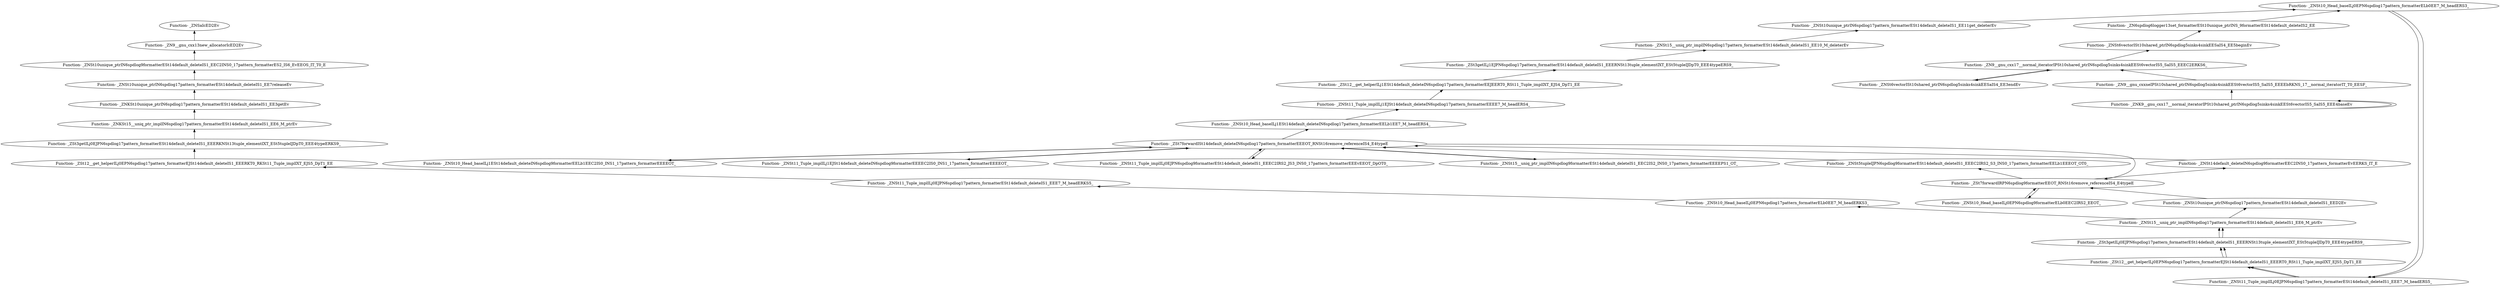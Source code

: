 digraph {
	"Function- _ZNK9__gnu_cxx17__normal_iteratorIPSt10shared_ptrIN6spdlog5sinks4sinkEESt6vectorIS5_SaIS5_EEE4baseEv"
	"Function- _ZNK9__gnu_cxx17__normal_iteratorIPSt10shared_ptrIN6spdlog5sinks4sinkEESt6vectorIS5_SaIS5_EEE4baseEv"
	"Function- _ZNK9__gnu_cxx17__normal_iteratorIPSt10shared_ptrIN6spdlog5sinks4sinkEESt6vectorIS5_SaIS5_EEE4baseEv" -> "Function- _ZNK9__gnu_cxx17__normal_iteratorIPSt10shared_ptrIN6spdlog5sinks4sinkEESt6vectorIS5_SaIS5_EEE4baseEv" [dir=back]
	"Function- _ZN9__gnu_cxxneIPSt10shared_ptrIN6spdlog5sinks4sinkEESt6vectorIS5_SaIS5_EEEEbRKNS_17__normal_iteratorIT_T0_EESF_"
	"Function- _ZN9__gnu_cxxneIPSt10shared_ptrIN6spdlog5sinks4sinkEESt6vectorIS5_SaIS5_EEEEbRKNS_17__normal_iteratorIT_T0_EESF_" -> "Function- _ZNK9__gnu_cxx17__normal_iteratorIPSt10shared_ptrIN6spdlog5sinks4sinkEESt6vectorIS5_SaIS5_EEE4baseEv" [dir=back]
	"Function- _ZN9__gnu_cxx17__normal_iteratorIPSt10shared_ptrIN6spdlog5sinks4sinkEESt6vectorIS5_SaIS5_EEEC2ERKS6_"
	"Function- _ZN9__gnu_cxx17__normal_iteratorIPSt10shared_ptrIN6spdlog5sinks4sinkEESt6vectorIS5_SaIS5_EEEC2ERKS6_" -> "Function- _ZN9__gnu_cxxneIPSt10shared_ptrIN6spdlog5sinks4sinkEESt6vectorIS5_SaIS5_EEEEbRKNS_17__normal_iteratorIT_T0_EESF_" [dir=back]
	"Function- _ZNSt6vectorISt10shared_ptrIN6spdlog5sinks4sinkEESaIS4_EE3endEv"
	"Function- _ZNSt6vectorISt10shared_ptrIN6spdlog5sinks4sinkEESaIS4_EE3endEv" -> "Function- _ZN9__gnu_cxx17__normal_iteratorIPSt10shared_ptrIN6spdlog5sinks4sinkEESt6vectorIS5_SaIS5_EEEC2ERKS6_" [dir=back]
	"Function- _ZN9__gnu_cxx17__normal_iteratorIPSt10shared_ptrIN6spdlog5sinks4sinkEESt6vectorIS5_SaIS5_EEEC2ERKS6_"
	"Function- _ZN9__gnu_cxx17__normal_iteratorIPSt10shared_ptrIN6spdlog5sinks4sinkEESt6vectorIS5_SaIS5_EEEC2ERKS6_" -> "Function- _ZNSt6vectorISt10shared_ptrIN6spdlog5sinks4sinkEESaIS4_EE3endEv" [dir=back]
	"Function- _ZNSt6vectorISt10shared_ptrIN6spdlog5sinks4sinkEESaIS4_EE5beginEv"
	"Function- _ZNSt6vectorISt10shared_ptrIN6spdlog5sinks4sinkEESaIS4_EE5beginEv" -> "Function- _ZN9__gnu_cxx17__normal_iteratorIPSt10shared_ptrIN6spdlog5sinks4sinkEESt6vectorIS5_SaIS5_EEEC2ERKS6_" [dir=back]
	"Function- _ZN6spdlog6logger13set_formatterESt10unique_ptrINS_9formatterESt14default_deleteIS2_EE"
	"Function- _ZN6spdlog6logger13set_formatterESt10unique_ptrINS_9formatterESt14default_deleteIS2_EE" -> "Function- _ZNSt6vectorISt10shared_ptrIN6spdlog5sinks4sinkEESaIS4_EE5beginEv" [dir=back]
	"Function- _ZNSt10_Head_baseILj0EPN6spdlog17pattern_formatterELb0EE7_M_headERS3_"
	"Function- _ZNSt10_Head_baseILj0EPN6spdlog17pattern_formatterELb0EE7_M_headERS3_" -> "Function- _ZN6spdlog6logger13set_formatterESt10unique_ptrINS_9formatterESt14default_deleteIS2_EE" [dir=back]
	"Function- _ZNSt11_Tuple_implILj0EJPN6spdlog17pattern_formatterESt14default_deleteIS1_EEE7_M_headERS5_"
	"Function- _ZNSt11_Tuple_implILj0EJPN6spdlog17pattern_formatterESt14default_deleteIS1_EEE7_M_headERS5_" -> "Function- _ZNSt10_Head_baseILj0EPN6spdlog17pattern_formatterELb0EE7_M_headERS3_" [dir=back]
	"Function- _ZSt12__get_helperILj0EPN6spdlog17pattern_formatterEJSt14default_deleteIS1_EEERT0_RSt11_Tuple_implIXT_EJS5_DpT1_EE"
	"Function- _ZSt12__get_helperILj0EPN6spdlog17pattern_formatterEJSt14default_deleteIS1_EEERT0_RSt11_Tuple_implIXT_EJS5_DpT1_EE" -> "Function- _ZNSt11_Tuple_implILj0EJPN6spdlog17pattern_formatterESt14default_deleteIS1_EEE7_M_headERS5_" [dir=back]
	"Function- _ZSt3getILj0EJPN6spdlog17pattern_formatterESt14default_deleteIS1_EEERNSt13tuple_elementIXT_ESt5tupleIJDpT0_EEE4typeERS9_"
	"Function- _ZSt3getILj0EJPN6spdlog17pattern_formatterESt14default_deleteIS1_EEERNSt13tuple_elementIXT_ESt5tupleIJDpT0_EEE4typeERS9_" -> "Function- _ZSt12__get_helperILj0EPN6spdlog17pattern_formatterEJSt14default_deleteIS1_EEERT0_RSt11_Tuple_implIXT_EJS5_DpT1_EE" [dir=back]
	"Function- _ZNSt15__uniq_ptr_implIN6spdlog17pattern_formatterESt14default_deleteIS1_EE6_M_ptrEv"
	"Function- _ZNSt15__uniq_ptr_implIN6spdlog17pattern_formatterESt14default_deleteIS1_EE6_M_ptrEv" -> "Function- _ZSt3getILj0EJPN6spdlog17pattern_formatterESt14default_deleteIS1_EEERNSt13tuple_elementIXT_ESt5tupleIJDpT0_EEE4typeERS9_" [dir=back]
	"Function- _ZNSt10unique_ptrIN6spdlog17pattern_formatterESt14default_deleteIS1_EED2Ev"
	"Function- _ZNSt10unique_ptrIN6spdlog17pattern_formatterESt14default_deleteIS1_EED2Ev" -> "Function- _ZNSt15__uniq_ptr_implIN6spdlog17pattern_formatterESt14default_deleteIS1_EE6_M_ptrEv" [dir=back]
	"Function- _ZSt7forwardIRPN6spdlog9formatterEEOT_RNSt16remove_referenceIS4_E4typeE"
	"Function- _ZSt7forwardIRPN6spdlog9formatterEEOT_RNSt16remove_referenceIS4_E4typeE" -> "Function- _ZNSt10unique_ptrIN6spdlog17pattern_formatterESt14default_deleteIS1_EED2Ev" [dir=back]
	"Function- _ZNSt10_Head_baseILj0EPN6spdlog9formatterELb0EEC2IRS2_EEOT_"
	"Function- _ZNSt10_Head_baseILj0EPN6spdlog9formatterELb0EEC2IRS2_EEOT_" -> "Function- _ZSt7forwardIRPN6spdlog9formatterEEOT_RNSt16remove_referenceIS4_E4typeE" [dir=back]
	"Function- _ZSt7forwardIRPN6spdlog9formatterEEOT_RNSt16remove_referenceIS4_E4typeE"
	"Function- _ZSt7forwardIRPN6spdlog9formatterEEOT_RNSt16remove_referenceIS4_E4typeE" -> "Function- _ZNSt10_Head_baseILj0EPN6spdlog9formatterELb0EEC2IRS2_EEOT_" [dir=back]
	"Function- _ZNSt14default_deleteIN6spdlog9formatterEEC2INS0_17pattern_formatterEvEERKS_IT_E"
	"Function- _ZNSt14default_deleteIN6spdlog9formatterEEC2INS0_17pattern_formatterEvEERKS_IT_E" -> "Function- _ZSt7forwardIRPN6spdlog9formatterEEOT_RNSt16remove_referenceIS4_E4typeE" [dir=back]
	"Function- _ZSt7forwardISt14default_deleteIN6spdlog17pattern_formatterEEEOT_RNSt16remove_referenceIS4_E4typeE"
	"Function- _ZSt7forwardISt14default_deleteIN6spdlog17pattern_formatterEEEOT_RNSt16remove_referenceIS4_E4typeE" -> "Function- _ZNSt14default_deleteIN6spdlog9formatterEEC2INS0_17pattern_formatterEvEERKS_IT_E" [dir=back]
	"Function- _ZNSt10_Head_baseILj1ESt14default_deleteIN6spdlog9formatterEELb1EEC2IS0_INS1_17pattern_formatterEEEEOT_"
	"Function- _ZNSt10_Head_baseILj1ESt14default_deleteIN6spdlog9formatterEELb1EEC2IS0_INS1_17pattern_formatterEEEEOT_" -> "Function- _ZSt7forwardISt14default_deleteIN6spdlog17pattern_formatterEEEOT_RNSt16remove_referenceIS4_E4typeE" [dir=back]
	"Function- _ZSt7forwardISt14default_deleteIN6spdlog17pattern_formatterEEEOT_RNSt16remove_referenceIS4_E4typeE"
	"Function- _ZSt7forwardISt14default_deleteIN6spdlog17pattern_formatterEEEOT_RNSt16remove_referenceIS4_E4typeE" -> "Function- _ZNSt10_Head_baseILj1ESt14default_deleteIN6spdlog9formatterEELb1EEC2IS0_INS1_17pattern_formatterEEEEOT_" [dir=back]
	"Function- _ZNSt11_Tuple_implILj1EJSt14default_deleteIN6spdlog9formatterEEEEC2IS0_INS1_17pattern_formatterEEEEOT_"
	"Function- _ZNSt11_Tuple_implILj1EJSt14default_deleteIN6spdlog9formatterEEEEC2IS0_INS1_17pattern_formatterEEEEOT_" -> "Function- _ZSt7forwardISt14default_deleteIN6spdlog17pattern_formatterEEEOT_RNSt16remove_referenceIS4_E4typeE" [dir=back]
	"Function- _ZSt7forwardISt14default_deleteIN6spdlog17pattern_formatterEEEOT_RNSt16remove_referenceIS4_E4typeE"
	"Function- _ZSt7forwardISt14default_deleteIN6spdlog17pattern_formatterEEEOT_RNSt16remove_referenceIS4_E4typeE" -> "Function- _ZNSt11_Tuple_implILj1EJSt14default_deleteIN6spdlog9formatterEEEEC2IS0_INS1_17pattern_formatterEEEEOT_" [dir=back]
	"Function- _ZNSt11_Tuple_implILj0EJPN6spdlog9formatterESt14default_deleteIS1_EEEC2IRS2_JS3_INS0_17pattern_formatterEEEvEEOT_DpOT0_"
	"Function- _ZNSt11_Tuple_implILj0EJPN6spdlog9formatterESt14default_deleteIS1_EEEC2IRS2_JS3_INS0_17pattern_formatterEEEvEEOT_DpOT0_" -> "Function- _ZSt7forwardISt14default_deleteIN6spdlog17pattern_formatterEEEOT_RNSt16remove_referenceIS4_E4typeE" [dir=back]
	"Function- _ZSt7forwardISt14default_deleteIN6spdlog17pattern_formatterEEEOT_RNSt16remove_referenceIS4_E4typeE"
	"Function- _ZSt7forwardISt14default_deleteIN6spdlog17pattern_formatterEEEOT_RNSt16remove_referenceIS4_E4typeE" -> "Function- _ZNSt11_Tuple_implILj0EJPN6spdlog9formatterESt14default_deleteIS1_EEEC2IRS2_JS3_INS0_17pattern_formatterEEEvEEOT_DpOT0_" [dir=back]
	"Function- _ZSt7forwardIRPN6spdlog9formatterEEOT_RNSt16remove_referenceIS4_E4typeE"
	"Function- _ZSt7forwardIRPN6spdlog9formatterEEOT_RNSt16remove_referenceIS4_E4typeE" -> "Function- _ZSt7forwardISt14default_deleteIN6spdlog17pattern_formatterEEEOT_RNSt16remove_referenceIS4_E4typeE" [dir=back]
	"Function- _ZNSt5tupleIJPN6spdlog9formatterESt14default_deleteIS1_EEEC2IRS2_S3_INS0_17pattern_formatterEELb1EEEOT_OT0_"
	"Function- _ZNSt5tupleIJPN6spdlog9formatterESt14default_deleteIS1_EEEC2IRS2_S3_INS0_17pattern_formatterEELb1EEEOT_OT0_" -> "Function- _ZSt7forwardIRPN6spdlog9formatterEEOT_RNSt16remove_referenceIS4_E4typeE" [dir=back]
	"Function- _ZSt7forwardISt14default_deleteIN6spdlog17pattern_formatterEEEOT_RNSt16remove_referenceIS4_E4typeE"
	"Function- _ZSt7forwardISt14default_deleteIN6spdlog17pattern_formatterEEEOT_RNSt16remove_referenceIS4_E4typeE" -> "Function- _ZNSt5tupleIJPN6spdlog9formatterESt14default_deleteIS1_EEEC2IRS2_S3_INS0_17pattern_formatterEELb1EEEOT_OT0_" [dir=back]
	"Function- _ZNSt15__uniq_ptr_implIN6spdlog9formatterESt14default_deleteIS1_EEC2IS2_INS0_17pattern_formatterEEEEPS1_OT_"
	"Function- _ZNSt15__uniq_ptr_implIN6spdlog9formatterESt14default_deleteIS1_EEC2IS2_INS0_17pattern_formatterEEEEPS1_OT_" -> "Function- _ZSt7forwardISt14default_deleteIN6spdlog17pattern_formatterEEEOT_RNSt16remove_referenceIS4_E4typeE" [dir=back]
	"Function- _ZSt7forwardISt14default_deleteIN6spdlog17pattern_formatterEEEOT_RNSt16remove_referenceIS4_E4typeE"
	"Function- _ZSt7forwardISt14default_deleteIN6spdlog17pattern_formatterEEEOT_RNSt16remove_referenceIS4_E4typeE" -> "Function- _ZNSt15__uniq_ptr_implIN6spdlog9formatterESt14default_deleteIS1_EEC2IS2_INS0_17pattern_formatterEEEEPS1_OT_" [dir=back]
	"Function- _ZNSt10_Head_baseILj1ESt14default_deleteIN6spdlog17pattern_formatterEELb1EE7_M_headERS4_"
	"Function- _ZNSt10_Head_baseILj1ESt14default_deleteIN6spdlog17pattern_formatterEELb1EE7_M_headERS4_" -> "Function- _ZSt7forwardISt14default_deleteIN6spdlog17pattern_formatterEEEOT_RNSt16remove_referenceIS4_E4typeE" [dir=back]
	"Function- _ZNSt11_Tuple_implILj1EJSt14default_deleteIN6spdlog17pattern_formatterEEEE7_M_headERS4_"
	"Function- _ZNSt11_Tuple_implILj1EJSt14default_deleteIN6spdlog17pattern_formatterEEEE7_M_headERS4_" -> "Function- _ZNSt10_Head_baseILj1ESt14default_deleteIN6spdlog17pattern_formatterEELb1EE7_M_headERS4_" [dir=back]
	"Function- _ZSt12__get_helperILj1ESt14default_deleteIN6spdlog17pattern_formatterEEJEERT0_RSt11_Tuple_implIXT_EJS4_DpT1_EE"
	"Function- _ZSt12__get_helperILj1ESt14default_deleteIN6spdlog17pattern_formatterEEJEERT0_RSt11_Tuple_implIXT_EJS4_DpT1_EE" -> "Function- _ZNSt11_Tuple_implILj1EJSt14default_deleteIN6spdlog17pattern_formatterEEEE7_M_headERS4_" [dir=back]
	"Function- _ZSt3getILj1EJPN6spdlog17pattern_formatterESt14default_deleteIS1_EEERNSt13tuple_elementIXT_ESt5tupleIJDpT0_EEE4typeERS9_"
	"Function- _ZSt3getILj1EJPN6spdlog17pattern_formatterESt14default_deleteIS1_EEERNSt13tuple_elementIXT_ESt5tupleIJDpT0_EEE4typeERS9_" -> "Function- _ZSt12__get_helperILj1ESt14default_deleteIN6spdlog17pattern_formatterEEJEERT0_RSt11_Tuple_implIXT_EJS4_DpT1_EE" [dir=back]
	"Function- _ZNSt15__uniq_ptr_implIN6spdlog17pattern_formatterESt14default_deleteIS1_EE10_M_deleterEv"
	"Function- _ZNSt15__uniq_ptr_implIN6spdlog17pattern_formatterESt14default_deleteIS1_EE10_M_deleterEv" -> "Function- _ZSt3getILj1EJPN6spdlog17pattern_formatterESt14default_deleteIS1_EEERNSt13tuple_elementIXT_ESt5tupleIJDpT0_EEE4typeERS9_" [dir=back]
	"Function- _ZNSt10unique_ptrIN6spdlog17pattern_formatterESt14default_deleteIS1_EE11get_deleterEv"
	"Function- _ZNSt10unique_ptrIN6spdlog17pattern_formatterESt14default_deleteIS1_EE11get_deleterEv" -> "Function- _ZNSt15__uniq_ptr_implIN6spdlog17pattern_formatterESt14default_deleteIS1_EE10_M_deleterEv" [dir=back]
	"Function- _ZNSt10_Head_baseILj0EPN6spdlog17pattern_formatterELb0EE7_M_headERS3_"
	"Function- _ZNSt10_Head_baseILj0EPN6spdlog17pattern_formatterELb0EE7_M_headERS3_" -> "Function- _ZNSt10unique_ptrIN6spdlog17pattern_formatterESt14default_deleteIS1_EE11get_deleterEv" [dir=back]
	"Function- _ZNSt11_Tuple_implILj0EJPN6spdlog17pattern_formatterESt14default_deleteIS1_EEE7_M_headERS5_"
	"Function- _ZNSt11_Tuple_implILj0EJPN6spdlog17pattern_formatterESt14default_deleteIS1_EEE7_M_headERS5_" -> "Function- _ZNSt10_Head_baseILj0EPN6spdlog17pattern_formatterELb0EE7_M_headERS3_" [dir=back]
	"Function- _ZSt12__get_helperILj0EPN6spdlog17pattern_formatterEJSt14default_deleteIS1_EEERT0_RSt11_Tuple_implIXT_EJS5_DpT1_EE"
	"Function- _ZSt12__get_helperILj0EPN6spdlog17pattern_formatterEJSt14default_deleteIS1_EEERT0_RSt11_Tuple_implIXT_EJS5_DpT1_EE" -> "Function- _ZNSt11_Tuple_implILj0EJPN6spdlog17pattern_formatterESt14default_deleteIS1_EEE7_M_headERS5_" [dir=back]
	"Function- _ZSt3getILj0EJPN6spdlog17pattern_formatterESt14default_deleteIS1_EEERNSt13tuple_elementIXT_ESt5tupleIJDpT0_EEE4typeERS9_"
	"Function- _ZSt3getILj0EJPN6spdlog17pattern_formatterESt14default_deleteIS1_EEERNSt13tuple_elementIXT_ESt5tupleIJDpT0_EEE4typeERS9_" -> "Function- _ZSt12__get_helperILj0EPN6spdlog17pattern_formatterEJSt14default_deleteIS1_EEERT0_RSt11_Tuple_implIXT_EJS5_DpT1_EE" [dir=back]
	"Function- _ZNSt15__uniq_ptr_implIN6spdlog17pattern_formatterESt14default_deleteIS1_EE6_M_ptrEv"
	"Function- _ZNSt15__uniq_ptr_implIN6spdlog17pattern_formatterESt14default_deleteIS1_EE6_M_ptrEv" -> "Function- _ZSt3getILj0EJPN6spdlog17pattern_formatterESt14default_deleteIS1_EEERNSt13tuple_elementIXT_ESt5tupleIJDpT0_EEE4typeERS9_" [dir=back]
	"Function- _ZNSt10_Head_baseILj0EPN6spdlog17pattern_formatterELb0EE7_M_headERKS3_"
	"Function- _ZNSt10_Head_baseILj0EPN6spdlog17pattern_formatterELb0EE7_M_headERKS3_" -> "Function- _ZNSt15__uniq_ptr_implIN6spdlog17pattern_formatterESt14default_deleteIS1_EE6_M_ptrEv" [dir=back]
	"Function- _ZNSt11_Tuple_implILj0EJPN6spdlog17pattern_formatterESt14default_deleteIS1_EEE7_M_headERKS5_"
	"Function- _ZNSt11_Tuple_implILj0EJPN6spdlog17pattern_formatterESt14default_deleteIS1_EEE7_M_headERKS5_" -> "Function- _ZNSt10_Head_baseILj0EPN6spdlog17pattern_formatterELb0EE7_M_headERKS3_" [dir=back]
	"Function- _ZSt12__get_helperILj0EPN6spdlog17pattern_formatterEJSt14default_deleteIS1_EEERKT0_RKSt11_Tuple_implIXT_EJS5_DpT1_EE"
	"Function- _ZSt12__get_helperILj0EPN6spdlog17pattern_formatterEJSt14default_deleteIS1_EEERKT0_RKSt11_Tuple_implIXT_EJS5_DpT1_EE" -> "Function- _ZNSt11_Tuple_implILj0EJPN6spdlog17pattern_formatterESt14default_deleteIS1_EEE7_M_headERKS5_" [dir=back]
	"Function- _ZSt3getILj0EJPN6spdlog17pattern_formatterESt14default_deleteIS1_EEERKNSt13tuple_elementIXT_ESt5tupleIJDpT0_EEE4typeERKS9_"
	"Function- _ZSt3getILj0EJPN6spdlog17pattern_formatterESt14default_deleteIS1_EEERKNSt13tuple_elementIXT_ESt5tupleIJDpT0_EEE4typeERKS9_" -> "Function- _ZSt12__get_helperILj0EPN6spdlog17pattern_formatterEJSt14default_deleteIS1_EEERKT0_RKSt11_Tuple_implIXT_EJS5_DpT1_EE" [dir=back]
	"Function- _ZNKSt15__uniq_ptr_implIN6spdlog17pattern_formatterESt14default_deleteIS1_EE6_M_ptrEv"
	"Function- _ZNKSt15__uniq_ptr_implIN6spdlog17pattern_formatterESt14default_deleteIS1_EE6_M_ptrEv" -> "Function- _ZSt3getILj0EJPN6spdlog17pattern_formatterESt14default_deleteIS1_EEERKNSt13tuple_elementIXT_ESt5tupleIJDpT0_EEE4typeERKS9_" [dir=back]
	"Function- _ZNKSt10unique_ptrIN6spdlog17pattern_formatterESt14default_deleteIS1_EE3getEv"
	"Function- _ZNKSt10unique_ptrIN6spdlog17pattern_formatterESt14default_deleteIS1_EE3getEv" -> "Function- _ZNKSt15__uniq_ptr_implIN6spdlog17pattern_formatterESt14default_deleteIS1_EE6_M_ptrEv" [dir=back]
	"Function- _ZNSt10unique_ptrIN6spdlog17pattern_formatterESt14default_deleteIS1_EE7releaseEv"
	"Function- _ZNSt10unique_ptrIN6spdlog17pattern_formatterESt14default_deleteIS1_EE7releaseEv" -> "Function- _ZNKSt10unique_ptrIN6spdlog17pattern_formatterESt14default_deleteIS1_EE3getEv" [dir=back]
	"Function- _ZNSt10unique_ptrIN6spdlog9formatterESt14default_deleteIS1_EEC2INS0_17pattern_formatterES2_IS6_EvEEOS_IT_T0_E"
	"Function- _ZNSt10unique_ptrIN6spdlog9formatterESt14default_deleteIS1_EEC2INS0_17pattern_formatterES2_IS6_EvEEOS_IT_T0_E" -> "Function- _ZNSt10unique_ptrIN6spdlog17pattern_formatterESt14default_deleteIS1_EE7releaseEv" [dir=back]
	"Function- _ZN9__gnu_cxx13new_allocatorIcED2Ev"
	"Function- _ZN9__gnu_cxx13new_allocatorIcED2Ev" -> "Function- _ZNSt10unique_ptrIN6spdlog9formatterESt14default_deleteIS1_EEC2INS0_17pattern_formatterES2_IS6_EvEEOS_IT_T0_E" [dir=back]
	"Function- _ZNSaIcED2Ev"
	"Function- _ZNSaIcED2Ev" -> "Function- _ZN9__gnu_cxx13new_allocatorIcED2Ev" [dir=back]
}
